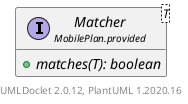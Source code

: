 @startuml
    set namespaceSeparator none
    hide empty fields
    hide empty methods

    interface "<size:14>Matcher\n<size:10>MobilePlan.provided" as MobilePlan.provided.Matcher<T> [[Matcher.html]] {
        {abstract} +matches(T): boolean
    }

    center footer UMLDoclet 2.0.12, PlantUML 1.2020.16
@enduml
